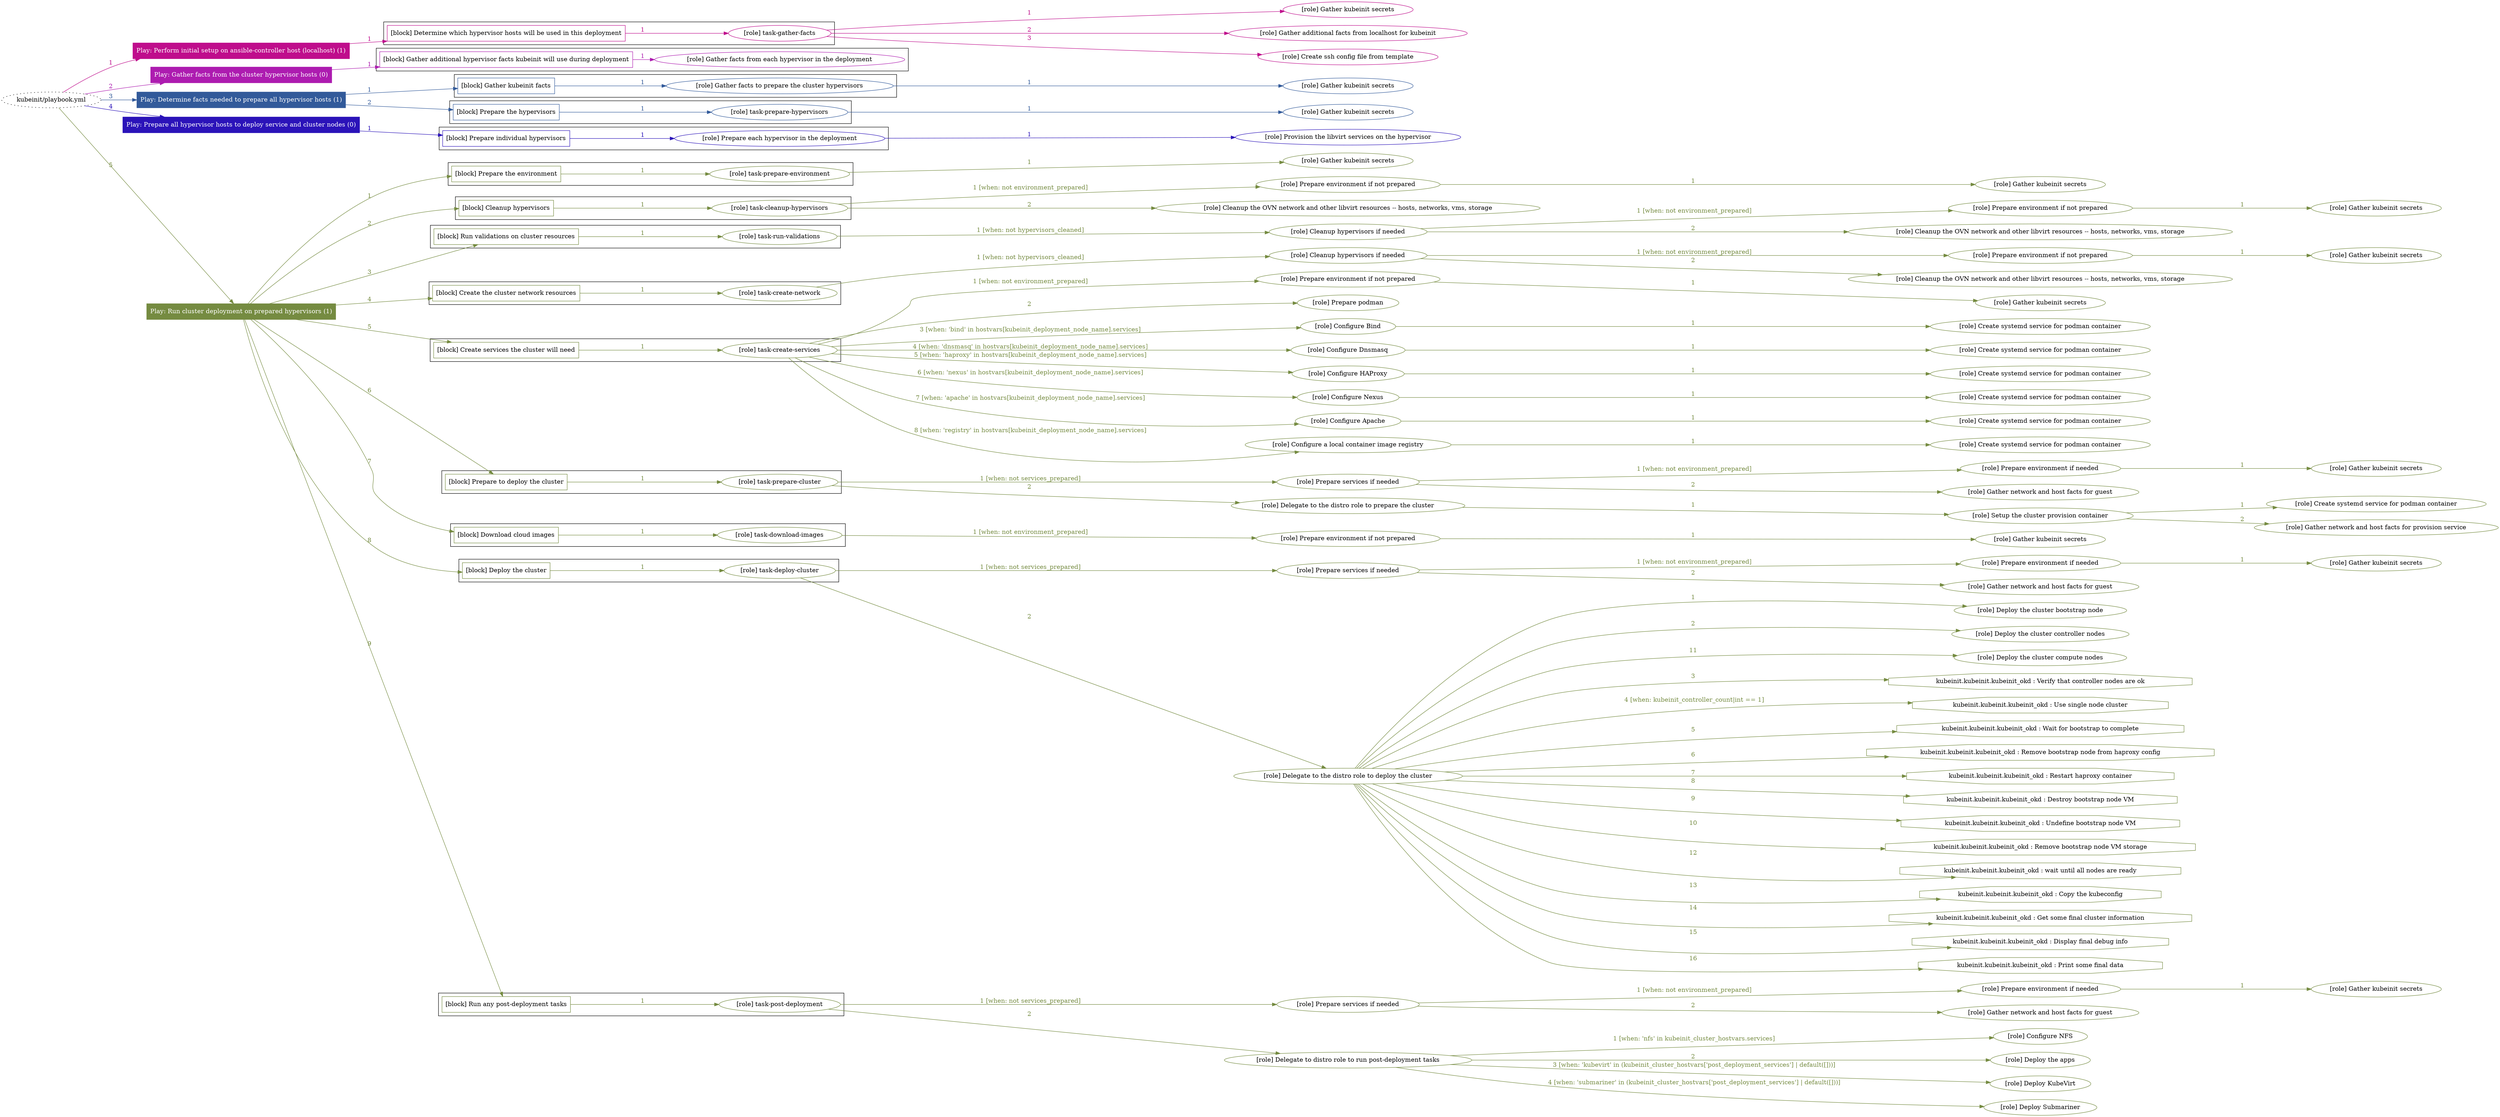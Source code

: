 digraph {
	graph [concentrate=true ordering=in rankdir=LR ratio=fill]
	edge [esep=5 sep=10]
	"kubeinit/playbook.yml" [URL="/home/runner/work/kubeinit/kubeinit/kubeinit/playbook.yml" id=playbook_827fd852 style=dotted]
	play_c9811048 [label="Play: Perform initial setup on ansible-controller host (localhost) (1)" URL="/home/runner/work/kubeinit/kubeinit/kubeinit/playbook.yml" color="#bf0d8c" fontcolor="#ffffff" id=play_c9811048 shape=box style=filled tooltip=localhost]
	"kubeinit/playbook.yml" -> play_c9811048 [label="1 " color="#bf0d8c" fontcolor="#bf0d8c" id=edge_2ae2c0fc labeltooltip="1 " tooltip="1 "]
	subgraph "Gather kubeinit secrets" {
		role_db93e545 [label="[role] Gather kubeinit secrets" URL="/home/runner/.ansible/collections/ansible_collections/kubeinit/kubeinit/roles/kubeinit_prepare/tasks/build_hypervisors_group.yml" color="#bf0d8c" id=role_db93e545 tooltip="Gather kubeinit secrets"]
	}
	subgraph "Gather additional facts from localhost for kubeinit" {
		role_7ad5cd04 [label="[role] Gather additional facts from localhost for kubeinit" URL="/home/runner/.ansible/collections/ansible_collections/kubeinit/kubeinit/roles/kubeinit_prepare/tasks/build_hypervisors_group.yml" color="#bf0d8c" id=role_7ad5cd04 tooltip="Gather additional facts from localhost for kubeinit"]
	}
	subgraph "Create ssh config file from template" {
		role_519364fc [label="[role] Create ssh config file from template" URL="/home/runner/.ansible/collections/ansible_collections/kubeinit/kubeinit/roles/kubeinit_prepare/tasks/build_hypervisors_group.yml" color="#bf0d8c" id=role_519364fc tooltip="Create ssh config file from template"]
	}
	subgraph "task-gather-facts" {
		role_b6643c66 [label="[role] task-gather-facts" URL="/home/runner/work/kubeinit/kubeinit/kubeinit/playbook.yml" color="#bf0d8c" id=role_b6643c66 tooltip="task-gather-facts"]
		role_b6643c66 -> role_db93e545 [label="1 " color="#bf0d8c" fontcolor="#bf0d8c" id=edge_575152e1 labeltooltip="1 " tooltip="1 "]
		role_b6643c66 -> role_7ad5cd04 [label="2 " color="#bf0d8c" fontcolor="#bf0d8c" id=edge_df07d799 labeltooltip="2 " tooltip="2 "]
		role_b6643c66 -> role_519364fc [label="3 " color="#bf0d8c" fontcolor="#bf0d8c" id=edge_dcac65ea labeltooltip="3 " tooltip="3 "]
	}
	subgraph "Play: Perform initial setup on ansible-controller host (localhost) (1)" {
		play_c9811048 -> block_21dba368 [label=1 color="#bf0d8c" fontcolor="#bf0d8c" id=edge_4ed4c663 labeltooltip=1 tooltip=1]
		subgraph cluster_block_21dba368 {
			block_21dba368 [label="[block] Determine which hypervisor hosts will be used in this deployment" URL="/home/runner/work/kubeinit/kubeinit/kubeinit/playbook.yml" color="#bf0d8c" id=block_21dba368 labeltooltip="Determine which hypervisor hosts will be used in this deployment" shape=box tooltip="Determine which hypervisor hosts will be used in this deployment"]
			block_21dba368 -> role_b6643c66 [label="1 " color="#bf0d8c" fontcolor="#bf0d8c" id=edge_bd65f751 labeltooltip="1 " tooltip="1 "]
		}
	}
	play_65b6f553 [label="Play: Gather facts from the cluster hypervisor hosts (0)" URL="/home/runner/work/kubeinit/kubeinit/kubeinit/playbook.yml" color="#ad1cb0" fontcolor="#ffffff" id=play_65b6f553 shape=box style=filled tooltip="Play: Gather facts from the cluster hypervisor hosts (0)"]
	"kubeinit/playbook.yml" -> play_65b6f553 [label="2 " color="#ad1cb0" fontcolor="#ad1cb0" id=edge_a6cce276 labeltooltip="2 " tooltip="2 "]
	subgraph "Gather facts from each hypervisor in the deployment" {
		role_9eccc611 [label="[role] Gather facts from each hypervisor in the deployment" URL="/home/runner/work/kubeinit/kubeinit/kubeinit/playbook.yml" color="#ad1cb0" id=role_9eccc611 tooltip="Gather facts from each hypervisor in the deployment"]
	}
	subgraph "Play: Gather facts from the cluster hypervisor hosts (0)" {
		play_65b6f553 -> block_a853a793 [label=1 color="#ad1cb0" fontcolor="#ad1cb0" id=edge_f84b1e93 labeltooltip=1 tooltip=1]
		subgraph cluster_block_a853a793 {
			block_a853a793 [label="[block] Gather additional hypervisor facts kubeinit will use during deployment" URL="/home/runner/work/kubeinit/kubeinit/kubeinit/playbook.yml" color="#ad1cb0" id=block_a853a793 labeltooltip="Gather additional hypervisor facts kubeinit will use during deployment" shape=box tooltip="Gather additional hypervisor facts kubeinit will use during deployment"]
			block_a853a793 -> role_9eccc611 [label="1 " color="#ad1cb0" fontcolor="#ad1cb0" id=edge_ae10f23b labeltooltip="1 " tooltip="1 "]
		}
	}
	play_f2a42a58 [label="Play: Determine facts needed to prepare all hypervisor hosts (1)" URL="/home/runner/work/kubeinit/kubeinit/kubeinit/playbook.yml" color="#325a9a" fontcolor="#ffffff" id=play_f2a42a58 shape=box style=filled tooltip=localhost]
	"kubeinit/playbook.yml" -> play_f2a42a58 [label="3 " color="#325a9a" fontcolor="#325a9a" id=edge_66dfc7ea labeltooltip="3 " tooltip="3 "]
	subgraph "Gather kubeinit secrets" {
		role_73e2faa0 [label="[role] Gather kubeinit secrets" URL="/home/runner/.ansible/collections/ansible_collections/kubeinit/kubeinit/roles/kubeinit_prepare/tasks/gather_kubeinit_facts.yml" color="#325a9a" id=role_73e2faa0 tooltip="Gather kubeinit secrets"]
	}
	subgraph "Gather facts to prepare the cluster hypervisors" {
		role_c30eaee7 [label="[role] Gather facts to prepare the cluster hypervisors" URL="/home/runner/work/kubeinit/kubeinit/kubeinit/playbook.yml" color="#325a9a" id=role_c30eaee7 tooltip="Gather facts to prepare the cluster hypervisors"]
		role_c30eaee7 -> role_73e2faa0 [label="1 " color="#325a9a" fontcolor="#325a9a" id=edge_5831c4c1 labeltooltip="1 " tooltip="1 "]
	}
	subgraph "Gather kubeinit secrets" {
		role_fc8d7c02 [label="[role] Gather kubeinit secrets" URL="/home/runner/.ansible/collections/ansible_collections/kubeinit/kubeinit/roles/kubeinit_prepare/tasks/gather_kubeinit_facts.yml" color="#325a9a" id=role_fc8d7c02 tooltip="Gather kubeinit secrets"]
	}
	subgraph "task-prepare-hypervisors" {
		role_ad88a62d [label="[role] task-prepare-hypervisors" URL="/home/runner/work/kubeinit/kubeinit/kubeinit/playbook.yml" color="#325a9a" id=role_ad88a62d tooltip="task-prepare-hypervisors"]
		role_ad88a62d -> role_fc8d7c02 [label="1 " color="#325a9a" fontcolor="#325a9a" id=edge_3ac7578e labeltooltip="1 " tooltip="1 "]
	}
	subgraph "Play: Determine facts needed to prepare all hypervisor hosts (1)" {
		play_f2a42a58 -> block_c238f17a [label=1 color="#325a9a" fontcolor="#325a9a" id=edge_beebd84a labeltooltip=1 tooltip=1]
		subgraph cluster_block_c238f17a {
			block_c238f17a [label="[block] Gather kubeinit facts" URL="/home/runner/work/kubeinit/kubeinit/kubeinit/playbook.yml" color="#325a9a" id=block_c238f17a labeltooltip="Gather kubeinit facts" shape=box tooltip="Gather kubeinit facts"]
			block_c238f17a -> role_c30eaee7 [label="1 " color="#325a9a" fontcolor="#325a9a" id=edge_438b0024 labeltooltip="1 " tooltip="1 "]
		}
		play_f2a42a58 -> block_4f97cbe9 [label=2 color="#325a9a" fontcolor="#325a9a" id=edge_69ec5e3b labeltooltip=2 tooltip=2]
		subgraph cluster_block_4f97cbe9 {
			block_4f97cbe9 [label="[block] Prepare the hypervisors" URL="/home/runner/work/kubeinit/kubeinit/kubeinit/playbook.yml" color="#325a9a" id=block_4f97cbe9 labeltooltip="Prepare the hypervisors" shape=box tooltip="Prepare the hypervisors"]
			block_4f97cbe9 -> role_ad88a62d [label="1 " color="#325a9a" fontcolor="#325a9a" id=edge_c79ec154 labeltooltip="1 " tooltip="1 "]
		}
	}
	play_ad0a10a8 [label="Play: Prepare all hypervisor hosts to deploy service and cluster nodes (0)" URL="/home/runner/work/kubeinit/kubeinit/kubeinit/playbook.yml" color="#2b13b9" fontcolor="#ffffff" id=play_ad0a10a8 shape=box style=filled tooltip="Play: Prepare all hypervisor hosts to deploy service and cluster nodes (0)"]
	"kubeinit/playbook.yml" -> play_ad0a10a8 [label="4 " color="#2b13b9" fontcolor="#2b13b9" id=edge_45e616da labeltooltip="4 " tooltip="4 "]
	subgraph "Provision the libvirt services on the hypervisor" {
		role_2e01fc9c [label="[role] Provision the libvirt services on the hypervisor" URL="/home/runner/.ansible/collections/ansible_collections/kubeinit/kubeinit/roles/kubeinit_prepare/tasks/prepare_hypervisor.yml" color="#2b13b9" id=role_2e01fc9c tooltip="Provision the libvirt services on the hypervisor"]
	}
	subgraph "Prepare each hypervisor in the deployment" {
		role_bdd3386f [label="[role] Prepare each hypervisor in the deployment" URL="/home/runner/work/kubeinit/kubeinit/kubeinit/playbook.yml" color="#2b13b9" id=role_bdd3386f tooltip="Prepare each hypervisor in the deployment"]
		role_bdd3386f -> role_2e01fc9c [label="1 " color="#2b13b9" fontcolor="#2b13b9" id=edge_c492c933 labeltooltip="1 " tooltip="1 "]
	}
	subgraph "Play: Prepare all hypervisor hosts to deploy service and cluster nodes (0)" {
		play_ad0a10a8 -> block_9189489f [label=1 color="#2b13b9" fontcolor="#2b13b9" id=edge_4f97e523 labeltooltip=1 tooltip=1]
		subgraph cluster_block_9189489f {
			block_9189489f [label="[block] Prepare individual hypervisors" URL="/home/runner/work/kubeinit/kubeinit/kubeinit/playbook.yml" color="#2b13b9" id=block_9189489f labeltooltip="Prepare individual hypervisors" shape=box tooltip="Prepare individual hypervisors"]
			block_9189489f -> role_bdd3386f [label="1 " color="#2b13b9" fontcolor="#2b13b9" id=edge_b96816d3 labeltooltip="1 " tooltip="1 "]
		}
	}
	play_aa726294 [label="Play: Run cluster deployment on prepared hypervisors (1)" URL="/home/runner/work/kubeinit/kubeinit/kubeinit/playbook.yml" color="#758b41" fontcolor="#ffffff" id=play_aa726294 shape=box style=filled tooltip=localhost]
	"kubeinit/playbook.yml" -> play_aa726294 [label="5 " color="#758b41" fontcolor="#758b41" id=edge_62dcf674 labeltooltip="5 " tooltip="5 "]
	subgraph "Gather kubeinit secrets" {
		role_c9035ad8 [label="[role] Gather kubeinit secrets" URL="/home/runner/.ansible/collections/ansible_collections/kubeinit/kubeinit/roles/kubeinit_prepare/tasks/gather_kubeinit_facts.yml" color="#758b41" id=role_c9035ad8 tooltip="Gather kubeinit secrets"]
	}
	subgraph "task-prepare-environment" {
		role_a73e7843 [label="[role] task-prepare-environment" URL="/home/runner/work/kubeinit/kubeinit/kubeinit/playbook.yml" color="#758b41" id=role_a73e7843 tooltip="task-prepare-environment"]
		role_a73e7843 -> role_c9035ad8 [label="1 " color="#758b41" fontcolor="#758b41" id=edge_256cb042 labeltooltip="1 " tooltip="1 "]
	}
	subgraph "Gather kubeinit secrets" {
		role_d3ce9a95 [label="[role] Gather kubeinit secrets" URL="/home/runner/.ansible/collections/ansible_collections/kubeinit/kubeinit/roles/kubeinit_prepare/tasks/gather_kubeinit_facts.yml" color="#758b41" id=role_d3ce9a95 tooltip="Gather kubeinit secrets"]
	}
	subgraph "Prepare environment if not prepared" {
		role_2c3c4a50 [label="[role] Prepare environment if not prepared" URL="/home/runner/.ansible/collections/ansible_collections/kubeinit/kubeinit/roles/kubeinit_prepare/tasks/cleanup_hypervisors.yml" color="#758b41" id=role_2c3c4a50 tooltip="Prepare environment if not prepared"]
		role_2c3c4a50 -> role_d3ce9a95 [label="1 " color="#758b41" fontcolor="#758b41" id=edge_6082526f labeltooltip="1 " tooltip="1 "]
	}
	subgraph "Cleanup the OVN network and other libvirt resources -- hosts, networks, vms, storage" {
		role_39882186 [label="[role] Cleanup the OVN network and other libvirt resources -- hosts, networks, vms, storage" URL="/home/runner/.ansible/collections/ansible_collections/kubeinit/kubeinit/roles/kubeinit_prepare/tasks/cleanup_hypervisors.yml" color="#758b41" id=role_39882186 tooltip="Cleanup the OVN network and other libvirt resources -- hosts, networks, vms, storage"]
	}
	subgraph "task-cleanup-hypervisors" {
		role_1cab5536 [label="[role] task-cleanup-hypervisors" URL="/home/runner/work/kubeinit/kubeinit/kubeinit/playbook.yml" color="#758b41" id=role_1cab5536 tooltip="task-cleanup-hypervisors"]
		role_1cab5536 -> role_2c3c4a50 [label="1 [when: not environment_prepared]" color="#758b41" fontcolor="#758b41" id=edge_d40db77b labeltooltip="1 [when: not environment_prepared]" tooltip="1 [when: not environment_prepared]"]
		role_1cab5536 -> role_39882186 [label="2 " color="#758b41" fontcolor="#758b41" id=edge_23ead885 labeltooltip="2 " tooltip="2 "]
	}
	subgraph "Gather kubeinit secrets" {
		role_7e6e0de2 [label="[role] Gather kubeinit secrets" URL="/home/runner/.ansible/collections/ansible_collections/kubeinit/kubeinit/roles/kubeinit_prepare/tasks/gather_kubeinit_facts.yml" color="#758b41" id=role_7e6e0de2 tooltip="Gather kubeinit secrets"]
	}
	subgraph "Prepare environment if not prepared" {
		role_97f3cb2a [label="[role] Prepare environment if not prepared" URL="/home/runner/.ansible/collections/ansible_collections/kubeinit/kubeinit/roles/kubeinit_prepare/tasks/cleanup_hypervisors.yml" color="#758b41" id=role_97f3cb2a tooltip="Prepare environment if not prepared"]
		role_97f3cb2a -> role_7e6e0de2 [label="1 " color="#758b41" fontcolor="#758b41" id=edge_5b202065 labeltooltip="1 " tooltip="1 "]
	}
	subgraph "Cleanup the OVN network and other libvirt resources -- hosts, networks, vms, storage" {
		role_4008c423 [label="[role] Cleanup the OVN network and other libvirt resources -- hosts, networks, vms, storage" URL="/home/runner/.ansible/collections/ansible_collections/kubeinit/kubeinit/roles/kubeinit_prepare/tasks/cleanup_hypervisors.yml" color="#758b41" id=role_4008c423 tooltip="Cleanup the OVN network and other libvirt resources -- hosts, networks, vms, storage"]
	}
	subgraph "Cleanup hypervisors if needed" {
		role_f14d2bd4 [label="[role] Cleanup hypervisors if needed" URL="/home/runner/.ansible/collections/ansible_collections/kubeinit/kubeinit/roles/kubeinit_validations/tasks/main.yml" color="#758b41" id=role_f14d2bd4 tooltip="Cleanup hypervisors if needed"]
		role_f14d2bd4 -> role_97f3cb2a [label="1 [when: not environment_prepared]" color="#758b41" fontcolor="#758b41" id=edge_9aa5463a labeltooltip="1 [when: not environment_prepared]" tooltip="1 [when: not environment_prepared]"]
		role_f14d2bd4 -> role_4008c423 [label="2 " color="#758b41" fontcolor="#758b41" id=edge_b589f2b0 labeltooltip="2 " tooltip="2 "]
	}
	subgraph "task-run-validations" {
		role_bbf2c35f [label="[role] task-run-validations" URL="/home/runner/work/kubeinit/kubeinit/kubeinit/playbook.yml" color="#758b41" id=role_bbf2c35f tooltip="task-run-validations"]
		role_bbf2c35f -> role_f14d2bd4 [label="1 [when: not hypervisors_cleaned]" color="#758b41" fontcolor="#758b41" id=edge_cc9b366e labeltooltip="1 [when: not hypervisors_cleaned]" tooltip="1 [when: not hypervisors_cleaned]"]
	}
	subgraph "Gather kubeinit secrets" {
		role_a7de7d7a [label="[role] Gather kubeinit secrets" URL="/home/runner/.ansible/collections/ansible_collections/kubeinit/kubeinit/roles/kubeinit_prepare/tasks/gather_kubeinit_facts.yml" color="#758b41" id=role_a7de7d7a tooltip="Gather kubeinit secrets"]
	}
	subgraph "Prepare environment if not prepared" {
		role_0b50265c [label="[role] Prepare environment if not prepared" URL="/home/runner/.ansible/collections/ansible_collections/kubeinit/kubeinit/roles/kubeinit_prepare/tasks/cleanup_hypervisors.yml" color="#758b41" id=role_0b50265c tooltip="Prepare environment if not prepared"]
		role_0b50265c -> role_a7de7d7a [label="1 " color="#758b41" fontcolor="#758b41" id=edge_6dc278fc labeltooltip="1 " tooltip="1 "]
	}
	subgraph "Cleanup the OVN network and other libvirt resources -- hosts, networks, vms, storage" {
		role_8f704f23 [label="[role] Cleanup the OVN network and other libvirt resources -- hosts, networks, vms, storage" URL="/home/runner/.ansible/collections/ansible_collections/kubeinit/kubeinit/roles/kubeinit_prepare/tasks/cleanup_hypervisors.yml" color="#758b41" id=role_8f704f23 tooltip="Cleanup the OVN network and other libvirt resources -- hosts, networks, vms, storage"]
	}
	subgraph "Cleanup hypervisors if needed" {
		role_ff47349f [label="[role] Cleanup hypervisors if needed" URL="/home/runner/.ansible/collections/ansible_collections/kubeinit/kubeinit/roles/kubeinit_libvirt/tasks/create_network.yml" color="#758b41" id=role_ff47349f tooltip="Cleanup hypervisors if needed"]
		role_ff47349f -> role_0b50265c [label="1 [when: not environment_prepared]" color="#758b41" fontcolor="#758b41" id=edge_b46f43cd labeltooltip="1 [when: not environment_prepared]" tooltip="1 [when: not environment_prepared]"]
		role_ff47349f -> role_8f704f23 [label="2 " color="#758b41" fontcolor="#758b41" id=edge_9139ac40 labeltooltip="2 " tooltip="2 "]
	}
	subgraph "task-create-network" {
		role_e04608cb [label="[role] task-create-network" URL="/home/runner/work/kubeinit/kubeinit/kubeinit/playbook.yml" color="#758b41" id=role_e04608cb tooltip="task-create-network"]
		role_e04608cb -> role_ff47349f [label="1 [when: not hypervisors_cleaned]" color="#758b41" fontcolor="#758b41" id=edge_0979f338 labeltooltip="1 [when: not hypervisors_cleaned]" tooltip="1 [when: not hypervisors_cleaned]"]
	}
	subgraph "Gather kubeinit secrets" {
		role_60fc70f9 [label="[role] Gather kubeinit secrets" URL="/home/runner/.ansible/collections/ansible_collections/kubeinit/kubeinit/roles/kubeinit_prepare/tasks/gather_kubeinit_facts.yml" color="#758b41" id=role_60fc70f9 tooltip="Gather kubeinit secrets"]
	}
	subgraph "Prepare environment if not prepared" {
		role_10e1cb3e [label="[role] Prepare environment if not prepared" URL="/home/runner/.ansible/collections/ansible_collections/kubeinit/kubeinit/roles/kubeinit_services/tasks/main.yml" color="#758b41" id=role_10e1cb3e tooltip="Prepare environment if not prepared"]
		role_10e1cb3e -> role_60fc70f9 [label="1 " color="#758b41" fontcolor="#758b41" id=edge_6c7082b2 labeltooltip="1 " tooltip="1 "]
	}
	subgraph "Prepare podman" {
		role_342f6cbb [label="[role] Prepare podman" URL="/home/runner/.ansible/collections/ansible_collections/kubeinit/kubeinit/roles/kubeinit_services/tasks/00_create_service_pod.yml" color="#758b41" id=role_342f6cbb tooltip="Prepare podman"]
	}
	subgraph "Create systemd service for podman container" {
		role_42c53fd1 [label="[role] Create systemd service for podman container" URL="/home/runner/.ansible/collections/ansible_collections/kubeinit/kubeinit/roles/kubeinit_bind/tasks/main.yml" color="#758b41" id=role_42c53fd1 tooltip="Create systemd service for podman container"]
	}
	subgraph "Configure Bind" {
		role_59553681 [label="[role] Configure Bind" URL="/home/runner/.ansible/collections/ansible_collections/kubeinit/kubeinit/roles/kubeinit_services/tasks/start_services_containers.yml" color="#758b41" id=role_59553681 tooltip="Configure Bind"]
		role_59553681 -> role_42c53fd1 [label="1 " color="#758b41" fontcolor="#758b41" id=edge_1352bb61 labeltooltip="1 " tooltip="1 "]
	}
	subgraph "Create systemd service for podman container" {
		role_421e1b28 [label="[role] Create systemd service for podman container" URL="/home/runner/.ansible/collections/ansible_collections/kubeinit/kubeinit/roles/kubeinit_dnsmasq/tasks/main.yml" color="#758b41" id=role_421e1b28 tooltip="Create systemd service for podman container"]
	}
	subgraph "Configure Dnsmasq" {
		role_6e631e27 [label="[role] Configure Dnsmasq" URL="/home/runner/.ansible/collections/ansible_collections/kubeinit/kubeinit/roles/kubeinit_services/tasks/start_services_containers.yml" color="#758b41" id=role_6e631e27 tooltip="Configure Dnsmasq"]
		role_6e631e27 -> role_421e1b28 [label="1 " color="#758b41" fontcolor="#758b41" id=edge_2ece8329 labeltooltip="1 " tooltip="1 "]
	}
	subgraph "Create systemd service for podman container" {
		role_8b6693a9 [label="[role] Create systemd service for podman container" URL="/home/runner/.ansible/collections/ansible_collections/kubeinit/kubeinit/roles/kubeinit_haproxy/tasks/main.yml" color="#758b41" id=role_8b6693a9 tooltip="Create systemd service for podman container"]
	}
	subgraph "Configure HAProxy" {
		role_39cd8c93 [label="[role] Configure HAProxy" URL="/home/runner/.ansible/collections/ansible_collections/kubeinit/kubeinit/roles/kubeinit_services/tasks/start_services_containers.yml" color="#758b41" id=role_39cd8c93 tooltip="Configure HAProxy"]
		role_39cd8c93 -> role_8b6693a9 [label="1 " color="#758b41" fontcolor="#758b41" id=edge_c3d50eff labeltooltip="1 " tooltip="1 "]
	}
	subgraph "Create systemd service for podman container" {
		role_5824be79 [label="[role] Create systemd service for podman container" URL="/home/runner/.ansible/collections/ansible_collections/kubeinit/kubeinit/roles/kubeinit_nexus/tasks/main.yml" color="#758b41" id=role_5824be79 tooltip="Create systemd service for podman container"]
	}
	subgraph "Configure Nexus" {
		role_58ce795d [label="[role] Configure Nexus" URL="/home/runner/.ansible/collections/ansible_collections/kubeinit/kubeinit/roles/kubeinit_services/tasks/start_services_containers.yml" color="#758b41" id=role_58ce795d tooltip="Configure Nexus"]
		role_58ce795d -> role_5824be79 [label="1 " color="#758b41" fontcolor="#758b41" id=edge_897adb42 labeltooltip="1 " tooltip="1 "]
	}
	subgraph "Create systemd service for podman container" {
		role_1db82f1c [label="[role] Create systemd service for podman container" URL="/home/runner/.ansible/collections/ansible_collections/kubeinit/kubeinit/roles/kubeinit_apache/tasks/main.yml" color="#758b41" id=role_1db82f1c tooltip="Create systemd service for podman container"]
	}
	subgraph "Configure Apache" {
		role_8caab61c [label="[role] Configure Apache" URL="/home/runner/.ansible/collections/ansible_collections/kubeinit/kubeinit/roles/kubeinit_services/tasks/start_services_containers.yml" color="#758b41" id=role_8caab61c tooltip="Configure Apache"]
		role_8caab61c -> role_1db82f1c [label="1 " color="#758b41" fontcolor="#758b41" id=edge_fed87718 labeltooltip="1 " tooltip="1 "]
	}
	subgraph "Create systemd service for podman container" {
		role_952e478c [label="[role] Create systemd service for podman container" URL="/home/runner/.ansible/collections/ansible_collections/kubeinit/kubeinit/roles/kubeinit_registry/tasks/main.yml" color="#758b41" id=role_952e478c tooltip="Create systemd service for podman container"]
	}
	subgraph "Configure a local container image registry" {
		role_8247e19e [label="[role] Configure a local container image registry" URL="/home/runner/.ansible/collections/ansible_collections/kubeinit/kubeinit/roles/kubeinit_services/tasks/start_services_containers.yml" color="#758b41" id=role_8247e19e tooltip="Configure a local container image registry"]
		role_8247e19e -> role_952e478c [label="1 " color="#758b41" fontcolor="#758b41" id=edge_5d460c45 labeltooltip="1 " tooltip="1 "]
	}
	subgraph "task-create-services" {
		role_b9c4b3f7 [label="[role] task-create-services" URL="/home/runner/work/kubeinit/kubeinit/kubeinit/playbook.yml" color="#758b41" id=role_b9c4b3f7 tooltip="task-create-services"]
		role_b9c4b3f7 -> role_10e1cb3e [label="1 [when: not environment_prepared]" color="#758b41" fontcolor="#758b41" id=edge_9bed2012 labeltooltip="1 [when: not environment_prepared]" tooltip="1 [when: not environment_prepared]"]
		role_b9c4b3f7 -> role_342f6cbb [label="2 " color="#758b41" fontcolor="#758b41" id=edge_d82d923c labeltooltip="2 " tooltip="2 "]
		role_b9c4b3f7 -> role_59553681 [label="3 [when: 'bind' in hostvars[kubeinit_deployment_node_name].services]" color="#758b41" fontcolor="#758b41" id=edge_7a5162b3 labeltooltip="3 [when: 'bind' in hostvars[kubeinit_deployment_node_name].services]" tooltip="3 [when: 'bind' in hostvars[kubeinit_deployment_node_name].services]"]
		role_b9c4b3f7 -> role_6e631e27 [label="4 [when: 'dnsmasq' in hostvars[kubeinit_deployment_node_name].services]" color="#758b41" fontcolor="#758b41" id=edge_c9839833 labeltooltip="4 [when: 'dnsmasq' in hostvars[kubeinit_deployment_node_name].services]" tooltip="4 [when: 'dnsmasq' in hostvars[kubeinit_deployment_node_name].services]"]
		role_b9c4b3f7 -> role_39cd8c93 [label="5 [when: 'haproxy' in hostvars[kubeinit_deployment_node_name].services]" color="#758b41" fontcolor="#758b41" id=edge_0b9f147f labeltooltip="5 [when: 'haproxy' in hostvars[kubeinit_deployment_node_name].services]" tooltip="5 [when: 'haproxy' in hostvars[kubeinit_deployment_node_name].services]"]
		role_b9c4b3f7 -> role_58ce795d [label="6 [when: 'nexus' in hostvars[kubeinit_deployment_node_name].services]" color="#758b41" fontcolor="#758b41" id=edge_abb310af labeltooltip="6 [when: 'nexus' in hostvars[kubeinit_deployment_node_name].services]" tooltip="6 [when: 'nexus' in hostvars[kubeinit_deployment_node_name].services]"]
		role_b9c4b3f7 -> role_8caab61c [label="7 [when: 'apache' in hostvars[kubeinit_deployment_node_name].services]" color="#758b41" fontcolor="#758b41" id=edge_99615056 labeltooltip="7 [when: 'apache' in hostvars[kubeinit_deployment_node_name].services]" tooltip="7 [when: 'apache' in hostvars[kubeinit_deployment_node_name].services]"]
		role_b9c4b3f7 -> role_8247e19e [label="8 [when: 'registry' in hostvars[kubeinit_deployment_node_name].services]" color="#758b41" fontcolor="#758b41" id=edge_be262237 labeltooltip="8 [when: 'registry' in hostvars[kubeinit_deployment_node_name].services]" tooltip="8 [when: 'registry' in hostvars[kubeinit_deployment_node_name].services]"]
	}
	subgraph "Gather kubeinit secrets" {
		role_64750da3 [label="[role] Gather kubeinit secrets" URL="/home/runner/.ansible/collections/ansible_collections/kubeinit/kubeinit/roles/kubeinit_prepare/tasks/gather_kubeinit_facts.yml" color="#758b41" id=role_64750da3 tooltip="Gather kubeinit secrets"]
	}
	subgraph "Prepare environment if needed" {
		role_bf65607f [label="[role] Prepare environment if needed" URL="/home/runner/.ansible/collections/ansible_collections/kubeinit/kubeinit/roles/kubeinit_services/tasks/prepare_services.yml" color="#758b41" id=role_bf65607f tooltip="Prepare environment if needed"]
		role_bf65607f -> role_64750da3 [label="1 " color="#758b41" fontcolor="#758b41" id=edge_a8015aa2 labeltooltip="1 " tooltip="1 "]
	}
	subgraph "Gather network and host facts for guest" {
		role_151f4a0b [label="[role] Gather network and host facts for guest" URL="/home/runner/.ansible/collections/ansible_collections/kubeinit/kubeinit/roles/kubeinit_services/tasks/prepare_services.yml" color="#758b41" id=role_151f4a0b tooltip="Gather network and host facts for guest"]
	}
	subgraph "Prepare services if needed" {
		role_b5f2ef2c [label="[role] Prepare services if needed" URL="/home/runner/.ansible/collections/ansible_collections/kubeinit/kubeinit/roles/kubeinit_prepare/tasks/prepare_cluster.yml" color="#758b41" id=role_b5f2ef2c tooltip="Prepare services if needed"]
		role_b5f2ef2c -> role_bf65607f [label="1 [when: not environment_prepared]" color="#758b41" fontcolor="#758b41" id=edge_08bc9fc3 labeltooltip="1 [when: not environment_prepared]" tooltip="1 [when: not environment_prepared]"]
		role_b5f2ef2c -> role_151f4a0b [label="2 " color="#758b41" fontcolor="#758b41" id=edge_d1474ce9 labeltooltip="2 " tooltip="2 "]
	}
	subgraph "Create systemd service for podman container" {
		role_c64cd223 [label="[role] Create systemd service for podman container" URL="/home/runner/.ansible/collections/ansible_collections/kubeinit/kubeinit/roles/kubeinit_services/tasks/create_provision_container.yml" color="#758b41" id=role_c64cd223 tooltip="Create systemd service for podman container"]
	}
	subgraph "Gather network and host facts for provision service" {
		role_e14092fd [label="[role] Gather network and host facts for provision service" URL="/home/runner/.ansible/collections/ansible_collections/kubeinit/kubeinit/roles/kubeinit_services/tasks/create_provision_container.yml" color="#758b41" id=role_e14092fd tooltip="Gather network and host facts for provision service"]
	}
	subgraph "Setup the cluster provision container" {
		role_bbbc6a0d [label="[role] Setup the cluster provision container" URL="/home/runner/.ansible/collections/ansible_collections/kubeinit/kubeinit/roles/kubeinit_okd/tasks/prepare_cluster.yml" color="#758b41" id=role_bbbc6a0d tooltip="Setup the cluster provision container"]
		role_bbbc6a0d -> role_c64cd223 [label="1 " color="#758b41" fontcolor="#758b41" id=edge_56e75b81 labeltooltip="1 " tooltip="1 "]
		role_bbbc6a0d -> role_e14092fd [label="2 " color="#758b41" fontcolor="#758b41" id=edge_eb233fcc labeltooltip="2 " tooltip="2 "]
	}
	subgraph "Delegate to the distro role to prepare the cluster" {
		role_2f61c154 [label="[role] Delegate to the distro role to prepare the cluster" URL="/home/runner/.ansible/collections/ansible_collections/kubeinit/kubeinit/roles/kubeinit_prepare/tasks/prepare_cluster.yml" color="#758b41" id=role_2f61c154 tooltip="Delegate to the distro role to prepare the cluster"]
		role_2f61c154 -> role_bbbc6a0d [label="1 " color="#758b41" fontcolor="#758b41" id=edge_a9497daa labeltooltip="1 " tooltip="1 "]
	}
	subgraph "task-prepare-cluster" {
		role_b7f6356e [label="[role] task-prepare-cluster" URL="/home/runner/work/kubeinit/kubeinit/kubeinit/playbook.yml" color="#758b41" id=role_b7f6356e tooltip="task-prepare-cluster"]
		role_b7f6356e -> role_b5f2ef2c [label="1 [when: not services_prepared]" color="#758b41" fontcolor="#758b41" id=edge_924d255e labeltooltip="1 [when: not services_prepared]" tooltip="1 [when: not services_prepared]"]
		role_b7f6356e -> role_2f61c154 [label="2 " color="#758b41" fontcolor="#758b41" id=edge_fdf28678 labeltooltip="2 " tooltip="2 "]
	}
	subgraph "Gather kubeinit secrets" {
		role_b2bf1808 [label="[role] Gather kubeinit secrets" URL="/home/runner/.ansible/collections/ansible_collections/kubeinit/kubeinit/roles/kubeinit_prepare/tasks/gather_kubeinit_facts.yml" color="#758b41" id=role_b2bf1808 tooltip="Gather kubeinit secrets"]
	}
	subgraph "Prepare environment if not prepared" {
		role_fb10c8c4 [label="[role] Prepare environment if not prepared" URL="/home/runner/.ansible/collections/ansible_collections/kubeinit/kubeinit/roles/kubeinit_libvirt/tasks/download_cloud_images.yml" color="#758b41" id=role_fb10c8c4 tooltip="Prepare environment if not prepared"]
		role_fb10c8c4 -> role_b2bf1808 [label="1 " color="#758b41" fontcolor="#758b41" id=edge_d0f532a5 labeltooltip="1 " tooltip="1 "]
	}
	subgraph "task-download-images" {
		role_f61a8f66 [label="[role] task-download-images" URL="/home/runner/work/kubeinit/kubeinit/kubeinit/playbook.yml" color="#758b41" id=role_f61a8f66 tooltip="task-download-images"]
		role_f61a8f66 -> role_fb10c8c4 [label="1 [when: not environment_prepared]" color="#758b41" fontcolor="#758b41" id=edge_fda42703 labeltooltip="1 [when: not environment_prepared]" tooltip="1 [when: not environment_prepared]"]
	}
	subgraph "Gather kubeinit secrets" {
		role_157128a5 [label="[role] Gather kubeinit secrets" URL="/home/runner/.ansible/collections/ansible_collections/kubeinit/kubeinit/roles/kubeinit_prepare/tasks/gather_kubeinit_facts.yml" color="#758b41" id=role_157128a5 tooltip="Gather kubeinit secrets"]
	}
	subgraph "Prepare environment if needed" {
		role_3ddb41e5 [label="[role] Prepare environment if needed" URL="/home/runner/.ansible/collections/ansible_collections/kubeinit/kubeinit/roles/kubeinit_services/tasks/prepare_services.yml" color="#758b41" id=role_3ddb41e5 tooltip="Prepare environment if needed"]
		role_3ddb41e5 -> role_157128a5 [label="1 " color="#758b41" fontcolor="#758b41" id=edge_3cbd2559 labeltooltip="1 " tooltip="1 "]
	}
	subgraph "Gather network and host facts for guest" {
		role_5aaadac7 [label="[role] Gather network and host facts for guest" URL="/home/runner/.ansible/collections/ansible_collections/kubeinit/kubeinit/roles/kubeinit_services/tasks/prepare_services.yml" color="#758b41" id=role_5aaadac7 tooltip="Gather network and host facts for guest"]
	}
	subgraph "Prepare services if needed" {
		role_e819f58d [label="[role] Prepare services if needed" URL="/home/runner/.ansible/collections/ansible_collections/kubeinit/kubeinit/roles/kubeinit_prepare/tasks/deploy_cluster.yml" color="#758b41" id=role_e819f58d tooltip="Prepare services if needed"]
		role_e819f58d -> role_3ddb41e5 [label="1 [when: not environment_prepared]" color="#758b41" fontcolor="#758b41" id=edge_d64817f6 labeltooltip="1 [when: not environment_prepared]" tooltip="1 [when: not environment_prepared]"]
		role_e819f58d -> role_5aaadac7 [label="2 " color="#758b41" fontcolor="#758b41" id=edge_7d509e2d labeltooltip="2 " tooltip="2 "]
	}
	subgraph "Deploy the cluster bootstrap node" {
		role_4b158c27 [label="[role] Deploy the cluster bootstrap node" URL="/home/runner/.ansible/collections/ansible_collections/kubeinit/kubeinit/roles/kubeinit_okd/tasks/main.yml" color="#758b41" id=role_4b158c27 tooltip="Deploy the cluster bootstrap node"]
	}
	subgraph "Deploy the cluster controller nodes" {
		role_a26f214d [label="[role] Deploy the cluster controller nodes" URL="/home/runner/.ansible/collections/ansible_collections/kubeinit/kubeinit/roles/kubeinit_okd/tasks/main.yml" color="#758b41" id=role_a26f214d tooltip="Deploy the cluster controller nodes"]
	}
	subgraph "Deploy the cluster compute nodes" {
		role_e2863072 [label="[role] Deploy the cluster compute nodes" URL="/home/runner/.ansible/collections/ansible_collections/kubeinit/kubeinit/roles/kubeinit_okd/tasks/main.yml" color="#758b41" id=role_e2863072 tooltip="Deploy the cluster compute nodes"]
	}
	subgraph "Delegate to the distro role to deploy the cluster" {
		role_82d16f3d [label="[role] Delegate to the distro role to deploy the cluster" URL="/home/runner/.ansible/collections/ansible_collections/kubeinit/kubeinit/roles/kubeinit_prepare/tasks/deploy_cluster.yml" color="#758b41" id=role_82d16f3d tooltip="Delegate to the distro role to deploy the cluster"]
		role_82d16f3d -> role_4b158c27 [label="1 " color="#758b41" fontcolor="#758b41" id=edge_3343a90c labeltooltip="1 " tooltip="1 "]
		role_82d16f3d -> role_a26f214d [label="2 " color="#758b41" fontcolor="#758b41" id=edge_292ae028 labeltooltip="2 " tooltip="2 "]
		task_e4f855c6 [label="kubeinit.kubeinit.kubeinit_okd : Verify that controller nodes are ok" URL="/home/runner/.ansible/collections/ansible_collections/kubeinit/kubeinit/roles/kubeinit_okd/tasks/main.yml" color="#758b41" id=task_e4f855c6 shape=octagon tooltip="kubeinit.kubeinit.kubeinit_okd : Verify that controller nodes are ok"]
		role_82d16f3d -> task_e4f855c6 [label="3 " color="#758b41" fontcolor="#758b41" id=edge_124a5b47 labeltooltip="3 " tooltip="3 "]
		task_bfe4f7e7 [label="kubeinit.kubeinit.kubeinit_okd : Use single node cluster" URL="/home/runner/.ansible/collections/ansible_collections/kubeinit/kubeinit/roles/kubeinit_okd/tasks/main.yml" color="#758b41" id=task_bfe4f7e7 shape=octagon tooltip="kubeinit.kubeinit.kubeinit_okd : Use single node cluster"]
		role_82d16f3d -> task_bfe4f7e7 [label="4 [when: kubeinit_controller_count|int == 1]" color="#758b41" fontcolor="#758b41" id=edge_a79c021a labeltooltip="4 [when: kubeinit_controller_count|int == 1]" tooltip="4 [when: kubeinit_controller_count|int == 1]"]
		task_1528fcc5 [label="kubeinit.kubeinit.kubeinit_okd : Wait for bootstrap to complete" URL="/home/runner/.ansible/collections/ansible_collections/kubeinit/kubeinit/roles/kubeinit_okd/tasks/main.yml" color="#758b41" id=task_1528fcc5 shape=octagon tooltip="kubeinit.kubeinit.kubeinit_okd : Wait for bootstrap to complete"]
		role_82d16f3d -> task_1528fcc5 [label="5 " color="#758b41" fontcolor="#758b41" id=edge_a131e779 labeltooltip="5 " tooltip="5 "]
		task_f059fc22 [label="kubeinit.kubeinit.kubeinit_okd : Remove bootstrap node from haproxy config" URL="/home/runner/.ansible/collections/ansible_collections/kubeinit/kubeinit/roles/kubeinit_okd/tasks/main.yml" color="#758b41" id=task_f059fc22 shape=octagon tooltip="kubeinit.kubeinit.kubeinit_okd : Remove bootstrap node from haproxy config"]
		role_82d16f3d -> task_f059fc22 [label="6 " color="#758b41" fontcolor="#758b41" id=edge_9635ec55 labeltooltip="6 " tooltip="6 "]
		task_efbfa9f0 [label="kubeinit.kubeinit.kubeinit_okd : Restart haproxy container" URL="/home/runner/.ansible/collections/ansible_collections/kubeinit/kubeinit/roles/kubeinit_okd/tasks/main.yml" color="#758b41" id=task_efbfa9f0 shape=octagon tooltip="kubeinit.kubeinit.kubeinit_okd : Restart haproxy container"]
		role_82d16f3d -> task_efbfa9f0 [label="7 " color="#758b41" fontcolor="#758b41" id=edge_b345336d labeltooltip="7 " tooltip="7 "]
		task_db346adc [label="kubeinit.kubeinit.kubeinit_okd : Destroy bootstrap node VM" URL="/home/runner/.ansible/collections/ansible_collections/kubeinit/kubeinit/roles/kubeinit_okd/tasks/main.yml" color="#758b41" id=task_db346adc shape=octagon tooltip="kubeinit.kubeinit.kubeinit_okd : Destroy bootstrap node VM"]
		role_82d16f3d -> task_db346adc [label="8 " color="#758b41" fontcolor="#758b41" id=edge_762bf990 labeltooltip="8 " tooltip="8 "]
		task_0b33145e [label="kubeinit.kubeinit.kubeinit_okd : Undefine bootstrap node VM" URL="/home/runner/.ansible/collections/ansible_collections/kubeinit/kubeinit/roles/kubeinit_okd/tasks/main.yml" color="#758b41" id=task_0b33145e shape=octagon tooltip="kubeinit.kubeinit.kubeinit_okd : Undefine bootstrap node VM"]
		role_82d16f3d -> task_0b33145e [label="9 " color="#758b41" fontcolor="#758b41" id=edge_e2039c2c labeltooltip="9 " tooltip="9 "]
		task_e8d7999a [label="kubeinit.kubeinit.kubeinit_okd : Remove bootstrap node VM storage" URL="/home/runner/.ansible/collections/ansible_collections/kubeinit/kubeinit/roles/kubeinit_okd/tasks/main.yml" color="#758b41" id=task_e8d7999a shape=octagon tooltip="kubeinit.kubeinit.kubeinit_okd : Remove bootstrap node VM storage"]
		role_82d16f3d -> task_e8d7999a [label="10 " color="#758b41" fontcolor="#758b41" id=edge_1a06e40f labeltooltip="10 " tooltip="10 "]
		role_82d16f3d -> role_e2863072 [label="11 " color="#758b41" fontcolor="#758b41" id=edge_2f7f34b6 labeltooltip="11 " tooltip="11 "]
		task_0680e233 [label="kubeinit.kubeinit.kubeinit_okd : wait until all nodes are ready" URL="/home/runner/.ansible/collections/ansible_collections/kubeinit/kubeinit/roles/kubeinit_okd/tasks/main.yml" color="#758b41" id=task_0680e233 shape=octagon tooltip="kubeinit.kubeinit.kubeinit_okd : wait until all nodes are ready"]
		role_82d16f3d -> task_0680e233 [label="12 " color="#758b41" fontcolor="#758b41" id=edge_3b185529 labeltooltip="12 " tooltip="12 "]
		task_cb02c846 [label="kubeinit.kubeinit.kubeinit_okd : Copy the kubeconfig" URL="/home/runner/.ansible/collections/ansible_collections/kubeinit/kubeinit/roles/kubeinit_okd/tasks/main.yml" color="#758b41" id=task_cb02c846 shape=octagon tooltip="kubeinit.kubeinit.kubeinit_okd : Copy the kubeconfig"]
		role_82d16f3d -> task_cb02c846 [label="13 " color="#758b41" fontcolor="#758b41" id=edge_8d7d936d labeltooltip="13 " tooltip="13 "]
		task_a9592e51 [label="kubeinit.kubeinit.kubeinit_okd : Get some final cluster information" URL="/home/runner/.ansible/collections/ansible_collections/kubeinit/kubeinit/roles/kubeinit_okd/tasks/main.yml" color="#758b41" id=task_a9592e51 shape=octagon tooltip="kubeinit.kubeinit.kubeinit_okd : Get some final cluster information"]
		role_82d16f3d -> task_a9592e51 [label="14 " color="#758b41" fontcolor="#758b41" id=edge_42c537f6 labeltooltip="14 " tooltip="14 "]
		task_e20fc0df [label="kubeinit.kubeinit.kubeinit_okd : Display final debug info" URL="/home/runner/.ansible/collections/ansible_collections/kubeinit/kubeinit/roles/kubeinit_okd/tasks/main.yml" color="#758b41" id=task_e20fc0df shape=octagon tooltip="kubeinit.kubeinit.kubeinit_okd : Display final debug info"]
		role_82d16f3d -> task_e20fc0df [label="15 " color="#758b41" fontcolor="#758b41" id=edge_d0a8e9c1 labeltooltip="15 " tooltip="15 "]
		task_3e045d8e [label="kubeinit.kubeinit.kubeinit_okd : Print some final data" URL="/home/runner/.ansible/collections/ansible_collections/kubeinit/kubeinit/roles/kubeinit_okd/tasks/main.yml" color="#758b41" id=task_3e045d8e shape=octagon tooltip="kubeinit.kubeinit.kubeinit_okd : Print some final data"]
		role_82d16f3d -> task_3e045d8e [label="16 " color="#758b41" fontcolor="#758b41" id=edge_e668d79a labeltooltip="16 " tooltip="16 "]
	}
	subgraph "task-deploy-cluster" {
		role_7d41a2c6 [label="[role] task-deploy-cluster" URL="/home/runner/work/kubeinit/kubeinit/kubeinit/playbook.yml" color="#758b41" id=role_7d41a2c6 tooltip="task-deploy-cluster"]
		role_7d41a2c6 -> role_e819f58d [label="1 [when: not services_prepared]" color="#758b41" fontcolor="#758b41" id=edge_29e5fc94 labeltooltip="1 [when: not services_prepared]" tooltip="1 [when: not services_prepared]"]
		role_7d41a2c6 -> role_82d16f3d [label="2 " color="#758b41" fontcolor="#758b41" id=edge_e1f59e4d labeltooltip="2 " tooltip="2 "]
	}
	subgraph "Gather kubeinit secrets" {
		role_f75791a4 [label="[role] Gather kubeinit secrets" URL="/home/runner/.ansible/collections/ansible_collections/kubeinit/kubeinit/roles/kubeinit_prepare/tasks/gather_kubeinit_facts.yml" color="#758b41" id=role_f75791a4 tooltip="Gather kubeinit secrets"]
	}
	subgraph "Prepare environment if needed" {
		role_4ec6de9f [label="[role] Prepare environment if needed" URL="/home/runner/.ansible/collections/ansible_collections/kubeinit/kubeinit/roles/kubeinit_services/tasks/prepare_services.yml" color="#758b41" id=role_4ec6de9f tooltip="Prepare environment if needed"]
		role_4ec6de9f -> role_f75791a4 [label="1 " color="#758b41" fontcolor="#758b41" id=edge_168f3760 labeltooltip="1 " tooltip="1 "]
	}
	subgraph "Gather network and host facts for guest" {
		role_d9b54d6a [label="[role] Gather network and host facts for guest" URL="/home/runner/.ansible/collections/ansible_collections/kubeinit/kubeinit/roles/kubeinit_services/tasks/prepare_services.yml" color="#758b41" id=role_d9b54d6a tooltip="Gather network and host facts for guest"]
	}
	subgraph "Prepare services if needed" {
		role_8107e3c1 [label="[role] Prepare services if needed" URL="/home/runner/.ansible/collections/ansible_collections/kubeinit/kubeinit/roles/kubeinit_prepare/tasks/post_deployment.yml" color="#758b41" id=role_8107e3c1 tooltip="Prepare services if needed"]
		role_8107e3c1 -> role_4ec6de9f [label="1 [when: not environment_prepared]" color="#758b41" fontcolor="#758b41" id=edge_edfde614 labeltooltip="1 [when: not environment_prepared]" tooltip="1 [when: not environment_prepared]"]
		role_8107e3c1 -> role_d9b54d6a [label="2 " color="#758b41" fontcolor="#758b41" id=edge_3910e9b9 labeltooltip="2 " tooltip="2 "]
	}
	subgraph "Configure NFS" {
		role_d0f8c87f [label="[role] Configure NFS" URL="/home/runner/.ansible/collections/ansible_collections/kubeinit/kubeinit/roles/kubeinit_okd/tasks/post_deployment_tasks.yml" color="#758b41" id=role_d0f8c87f tooltip="Configure NFS"]
	}
	subgraph "Deploy the apps" {
		role_83a028bd [label="[role] Deploy the apps" URL="/home/runner/.ansible/collections/ansible_collections/kubeinit/kubeinit/roles/kubeinit_okd/tasks/post_deployment_tasks.yml" color="#758b41" id=role_83a028bd tooltip="Deploy the apps"]
	}
	subgraph "Deploy KubeVirt" {
		role_f4db7162 [label="[role] Deploy KubeVirt" URL="/home/runner/.ansible/collections/ansible_collections/kubeinit/kubeinit/roles/kubeinit_okd/tasks/post_deployment_tasks.yml" color="#758b41" id=role_f4db7162 tooltip="Deploy KubeVirt"]
	}
	subgraph "Deploy Submariner" {
		role_c02421e8 [label="[role] Deploy Submariner" URL="/home/runner/.ansible/collections/ansible_collections/kubeinit/kubeinit/roles/kubeinit_okd/tasks/post_deployment_tasks.yml" color="#758b41" id=role_c02421e8 tooltip="Deploy Submariner"]
	}
	subgraph "Delegate to distro role to run post-deployment tasks" {
		role_450c3d1a [label="[role] Delegate to distro role to run post-deployment tasks" URL="/home/runner/.ansible/collections/ansible_collections/kubeinit/kubeinit/roles/kubeinit_prepare/tasks/post_deployment.yml" color="#758b41" id=role_450c3d1a tooltip="Delegate to distro role to run post-deployment tasks"]
		role_450c3d1a -> role_d0f8c87f [label="1 [when: 'nfs' in kubeinit_cluster_hostvars.services]" color="#758b41" fontcolor="#758b41" id=edge_183b0ada labeltooltip="1 [when: 'nfs' in kubeinit_cluster_hostvars.services]" tooltip="1 [when: 'nfs' in kubeinit_cluster_hostvars.services]"]
		role_450c3d1a -> role_83a028bd [label="2 " color="#758b41" fontcolor="#758b41" id=edge_11097646 labeltooltip="2 " tooltip="2 "]
		role_450c3d1a -> role_f4db7162 [label="3 [when: 'kubevirt' in (kubeinit_cluster_hostvars['post_deployment_services'] | default([]))]" color="#758b41" fontcolor="#758b41" id=edge_296949dd labeltooltip="3 [when: 'kubevirt' in (kubeinit_cluster_hostvars['post_deployment_services'] | default([]))]" tooltip="3 [when: 'kubevirt' in (kubeinit_cluster_hostvars['post_deployment_services'] | default([]))]"]
		role_450c3d1a -> role_c02421e8 [label="4 [when: 'submariner' in (kubeinit_cluster_hostvars['post_deployment_services'] | default([]))]" color="#758b41" fontcolor="#758b41" id=edge_89fbc406 labeltooltip="4 [when: 'submariner' in (kubeinit_cluster_hostvars['post_deployment_services'] | default([]))]" tooltip="4 [when: 'submariner' in (kubeinit_cluster_hostvars['post_deployment_services'] | default([]))]"]
	}
	subgraph "task-post-deployment" {
		role_257881e0 [label="[role] task-post-deployment" URL="/home/runner/work/kubeinit/kubeinit/kubeinit/playbook.yml" color="#758b41" id=role_257881e0 tooltip="task-post-deployment"]
		role_257881e0 -> role_8107e3c1 [label="1 [when: not services_prepared]" color="#758b41" fontcolor="#758b41" id=edge_ffebba7e labeltooltip="1 [when: not services_prepared]" tooltip="1 [when: not services_prepared]"]
		role_257881e0 -> role_450c3d1a [label="2 " color="#758b41" fontcolor="#758b41" id=edge_e0f9ffbd labeltooltip="2 " tooltip="2 "]
	}
	subgraph "Play: Run cluster deployment on prepared hypervisors (1)" {
		play_aa726294 -> block_0e8061fb [label=1 color="#758b41" fontcolor="#758b41" id=edge_99b9dc1e labeltooltip=1 tooltip=1]
		subgraph cluster_block_0e8061fb {
			block_0e8061fb [label="[block] Prepare the environment" URL="/home/runner/work/kubeinit/kubeinit/kubeinit/playbook.yml" color="#758b41" id=block_0e8061fb labeltooltip="Prepare the environment" shape=box tooltip="Prepare the environment"]
			block_0e8061fb -> role_a73e7843 [label="1 " color="#758b41" fontcolor="#758b41" id=edge_1f991e47 labeltooltip="1 " tooltip="1 "]
		}
		play_aa726294 -> block_f5bd50ee [label=2 color="#758b41" fontcolor="#758b41" id=edge_ba3f79e9 labeltooltip=2 tooltip=2]
		subgraph cluster_block_f5bd50ee {
			block_f5bd50ee [label="[block] Cleanup hypervisors" URL="/home/runner/work/kubeinit/kubeinit/kubeinit/playbook.yml" color="#758b41" id=block_f5bd50ee labeltooltip="Cleanup hypervisors" shape=box tooltip="Cleanup hypervisors"]
			block_f5bd50ee -> role_1cab5536 [label="1 " color="#758b41" fontcolor="#758b41" id=edge_4f1935a0 labeltooltip="1 " tooltip="1 "]
		}
		play_aa726294 -> block_92e759f6 [label=3 color="#758b41" fontcolor="#758b41" id=edge_743ab443 labeltooltip=3 tooltip=3]
		subgraph cluster_block_92e759f6 {
			block_92e759f6 [label="[block] Run validations on cluster resources" URL="/home/runner/work/kubeinit/kubeinit/kubeinit/playbook.yml" color="#758b41" id=block_92e759f6 labeltooltip="Run validations on cluster resources" shape=box tooltip="Run validations on cluster resources"]
			block_92e759f6 -> role_bbf2c35f [label="1 " color="#758b41" fontcolor="#758b41" id=edge_ef789469 labeltooltip="1 " tooltip="1 "]
		}
		play_aa726294 -> block_0fb6ad45 [label=4 color="#758b41" fontcolor="#758b41" id=edge_2164d6c6 labeltooltip=4 tooltip=4]
		subgraph cluster_block_0fb6ad45 {
			block_0fb6ad45 [label="[block] Create the cluster network resources" URL="/home/runner/work/kubeinit/kubeinit/kubeinit/playbook.yml" color="#758b41" id=block_0fb6ad45 labeltooltip="Create the cluster network resources" shape=box tooltip="Create the cluster network resources"]
			block_0fb6ad45 -> role_e04608cb [label="1 " color="#758b41" fontcolor="#758b41" id=edge_e0bd5d1c labeltooltip="1 " tooltip="1 "]
		}
		play_aa726294 -> block_e4fff45d [label=5 color="#758b41" fontcolor="#758b41" id=edge_5186a704 labeltooltip=5 tooltip=5]
		subgraph cluster_block_e4fff45d {
			block_e4fff45d [label="[block] Create services the cluster will need" URL="/home/runner/work/kubeinit/kubeinit/kubeinit/playbook.yml" color="#758b41" id=block_e4fff45d labeltooltip="Create services the cluster will need" shape=box tooltip="Create services the cluster will need"]
			block_e4fff45d -> role_b9c4b3f7 [label="1 " color="#758b41" fontcolor="#758b41" id=edge_eb51db4f labeltooltip="1 " tooltip="1 "]
		}
		play_aa726294 -> block_f5d0fa95 [label=6 color="#758b41" fontcolor="#758b41" id=edge_645a7300 labeltooltip=6 tooltip=6]
		subgraph cluster_block_f5d0fa95 {
			block_f5d0fa95 [label="[block] Prepare to deploy the cluster" URL="/home/runner/work/kubeinit/kubeinit/kubeinit/playbook.yml" color="#758b41" id=block_f5d0fa95 labeltooltip="Prepare to deploy the cluster" shape=box tooltip="Prepare to deploy the cluster"]
			block_f5d0fa95 -> role_b7f6356e [label="1 " color="#758b41" fontcolor="#758b41" id=edge_2bbced5a labeltooltip="1 " tooltip="1 "]
		}
		play_aa726294 -> block_5801aaa2 [label=7 color="#758b41" fontcolor="#758b41" id=edge_72a91e67 labeltooltip=7 tooltip=7]
		subgraph cluster_block_5801aaa2 {
			block_5801aaa2 [label="[block] Download cloud images" URL="/home/runner/work/kubeinit/kubeinit/kubeinit/playbook.yml" color="#758b41" id=block_5801aaa2 labeltooltip="Download cloud images" shape=box tooltip="Download cloud images"]
			block_5801aaa2 -> role_f61a8f66 [label="1 " color="#758b41" fontcolor="#758b41" id=edge_ec70d1f5 labeltooltip="1 " tooltip="1 "]
		}
		play_aa726294 -> block_e58dfb58 [label=8 color="#758b41" fontcolor="#758b41" id=edge_08d45f16 labeltooltip=8 tooltip=8]
		subgraph cluster_block_e58dfb58 {
			block_e58dfb58 [label="[block] Deploy the cluster" URL="/home/runner/work/kubeinit/kubeinit/kubeinit/playbook.yml" color="#758b41" id=block_e58dfb58 labeltooltip="Deploy the cluster" shape=box tooltip="Deploy the cluster"]
			block_e58dfb58 -> role_7d41a2c6 [label="1 " color="#758b41" fontcolor="#758b41" id=edge_ddf8628d labeltooltip="1 " tooltip="1 "]
		}
		play_aa726294 -> block_d2dd174f [label=9 color="#758b41" fontcolor="#758b41" id=edge_203a6c91 labeltooltip=9 tooltip=9]
		subgraph cluster_block_d2dd174f {
			block_d2dd174f [label="[block] Run any post-deployment tasks" URL="/home/runner/work/kubeinit/kubeinit/kubeinit/playbook.yml" color="#758b41" id=block_d2dd174f labeltooltip="Run any post-deployment tasks" shape=box tooltip="Run any post-deployment tasks"]
			block_d2dd174f -> role_257881e0 [label="1 " color="#758b41" fontcolor="#758b41" id=edge_ee12fdd4 labeltooltip="1 " tooltip="1 "]
		}
	}
}
